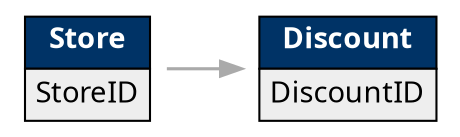 digraph schema {
  rankdir=LR; node [shape=plaintext fontname="Segoe UI"];
  Store [label=<<table border="0" cellborder="1" cellspacing="0" cellpadding="4"><tr><td bgcolor="#003366"><font color="white"><b>Store</b></font></td></tr>
<tr><td bgcolor="#eeeeee">StoreID</td></tr>
</table>>, tooltip="StoreID"];
  Discount [label=<<table border="0" cellborder="1" cellspacing="0" cellpadding="4"><tr><td bgcolor="#003366"><font color="white"><b>Discount</b></font></td></tr>
<tr><td bgcolor="#eeeeee">DiscountID</td></tr>
</table>>, tooltip="DiscountID"];
  Store -> Discount [label="", color="#aaaaaa", penwidth=1.5];
}

